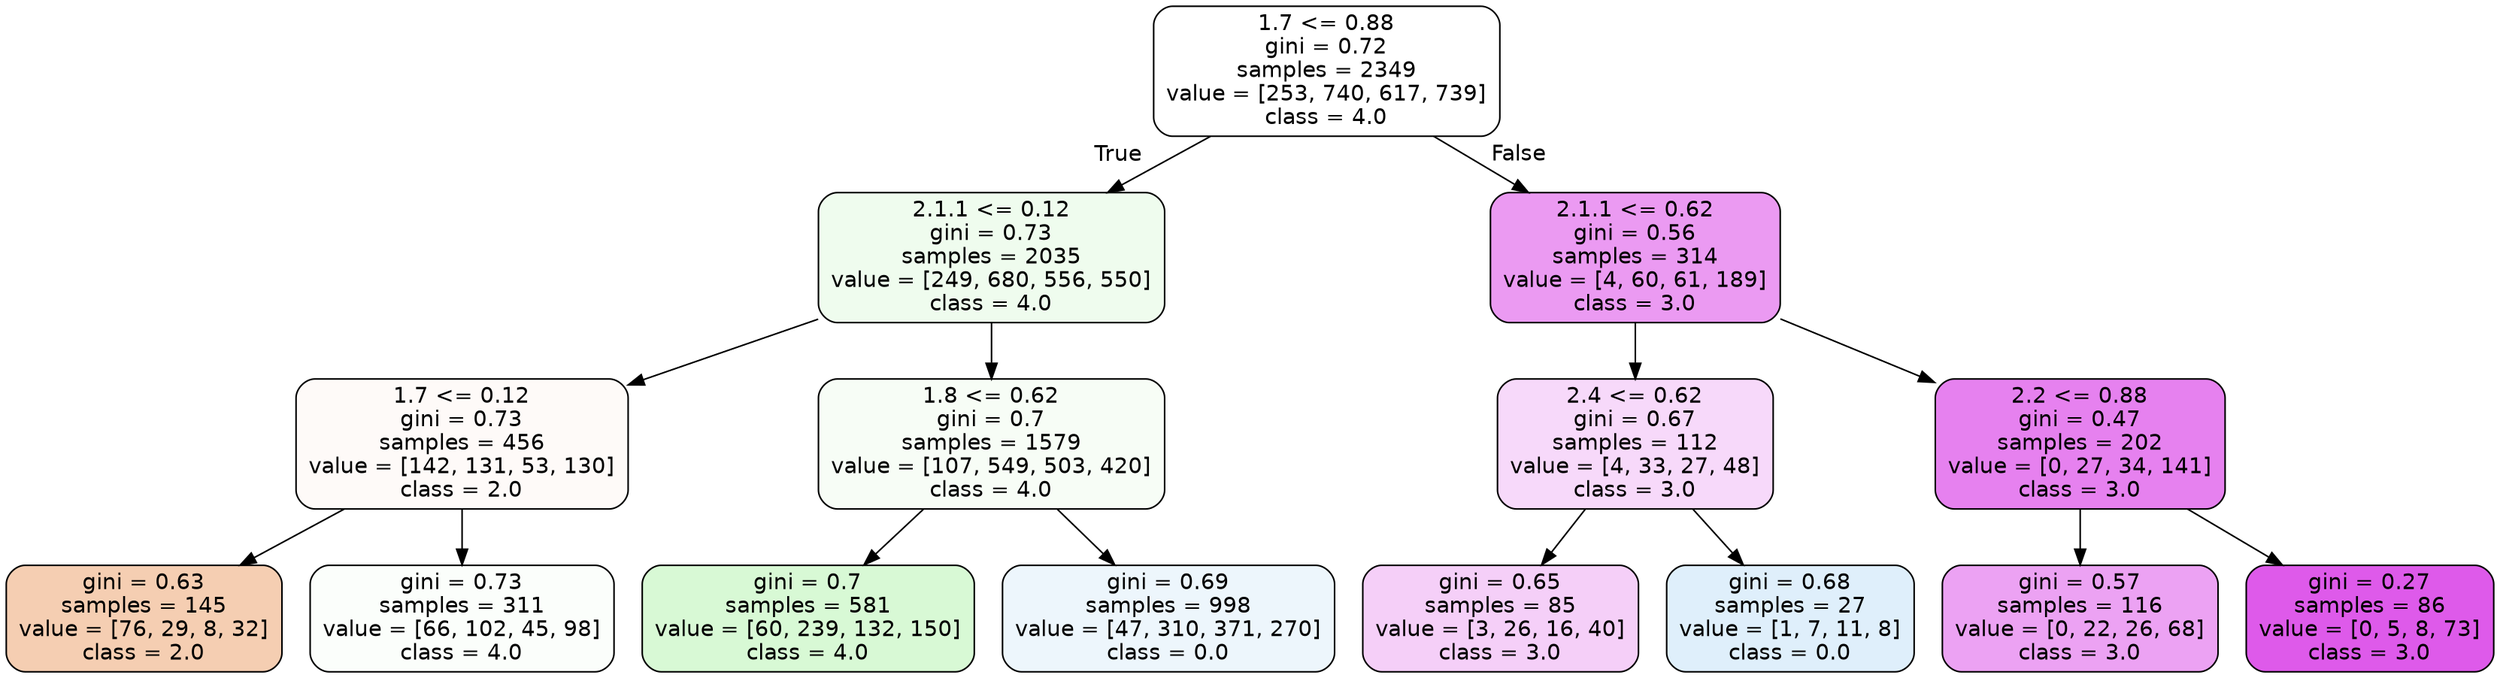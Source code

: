 digraph Tree {
node [shape=box, style="filled, rounded", color="black", fontname=helvetica] ;
edge [fontname=helvetica] ;
0 [label="1.7 <= 0.88\ngini = 0.72\nsamples = 2349\nvalue = [253, 740, 617, 739]\nclass = 4.0", fillcolor="#47e53900"] ;
1 [label="2.1.1 <= 0.12\ngini = 0.73\nsamples = 2035\nvalue = [249, 680, 556, 550]\nclass = 4.0", fillcolor="#47e53915"] ;
0 -> 1 [labeldistance=2.5, labelangle=45, headlabel="True"] ;
2 [label="1.7 <= 0.12\ngini = 0.73\nsamples = 456\nvalue = [142, 131, 53, 130]\nclass = 2.0", fillcolor="#e5813909"] ;
1 -> 2 ;
3 [label="gini = 0.63\nsamples = 145\nvalue = [76, 29, 8, 32]\nclass = 2.0", fillcolor="#e5813963"] ;
2 -> 3 ;
4 [label="gini = 0.73\nsamples = 311\nvalue = [66, 102, 45, 98]\nclass = 4.0", fillcolor="#47e53905"] ;
2 -> 4 ;
5 [label="1.8 <= 0.62\ngini = 0.7\nsamples = 1579\nvalue = [107, 549, 503, 420]\nclass = 4.0", fillcolor="#47e5390b"] ;
1 -> 5 ;
6 [label="gini = 0.7\nsamples = 581\nvalue = [60, 239, 132, 150]\nclass = 4.0", fillcolor="#47e53935"] ;
5 -> 6 ;
7 [label="gini = 0.69\nsamples = 998\nvalue = [47, 310, 371, 270]\nclass = 0.0", fillcolor="#399de517"] ;
5 -> 7 ;
8 [label="2.1.1 <= 0.62\ngini = 0.56\nsamples = 314\nvalue = [4, 60, 61, 189]\nclass = 3.0", fillcolor="#d739e581"] ;
0 -> 8 [labeldistance=2.5, labelangle=-45, headlabel="False"] ;
9 [label="2.4 <= 0.62\ngini = 0.67\nsamples = 112\nvalue = [4, 33, 27, 48]\nclass = 3.0", fillcolor="#d739e530"] ;
8 -> 9 ;
10 [label="gini = 0.65\nsamples = 85\nvalue = [3, 26, 16, 40]\nclass = 3.0", fillcolor="#d739e53d"] ;
9 -> 10 ;
11 [label="gini = 0.68\nsamples = 27\nvalue = [1, 7, 11, 8]\nclass = 0.0", fillcolor="#399de528"] ;
9 -> 11 ;
12 [label="2.2 <= 0.88\ngini = 0.47\nsamples = 202\nvalue = [0, 27, 34, 141]\nclass = 3.0", fillcolor="#d739e5a2"] ;
8 -> 12 ;
13 [label="gini = 0.57\nsamples = 116\nvalue = [0, 22, 26, 68]\nclass = 3.0", fillcolor="#d739e577"] ;
12 -> 13 ;
14 [label="gini = 0.27\nsamples = 86\nvalue = [0, 5, 8, 73]\nclass = 3.0", fillcolor="#d739e5d4"] ;
12 -> 14 ;
}